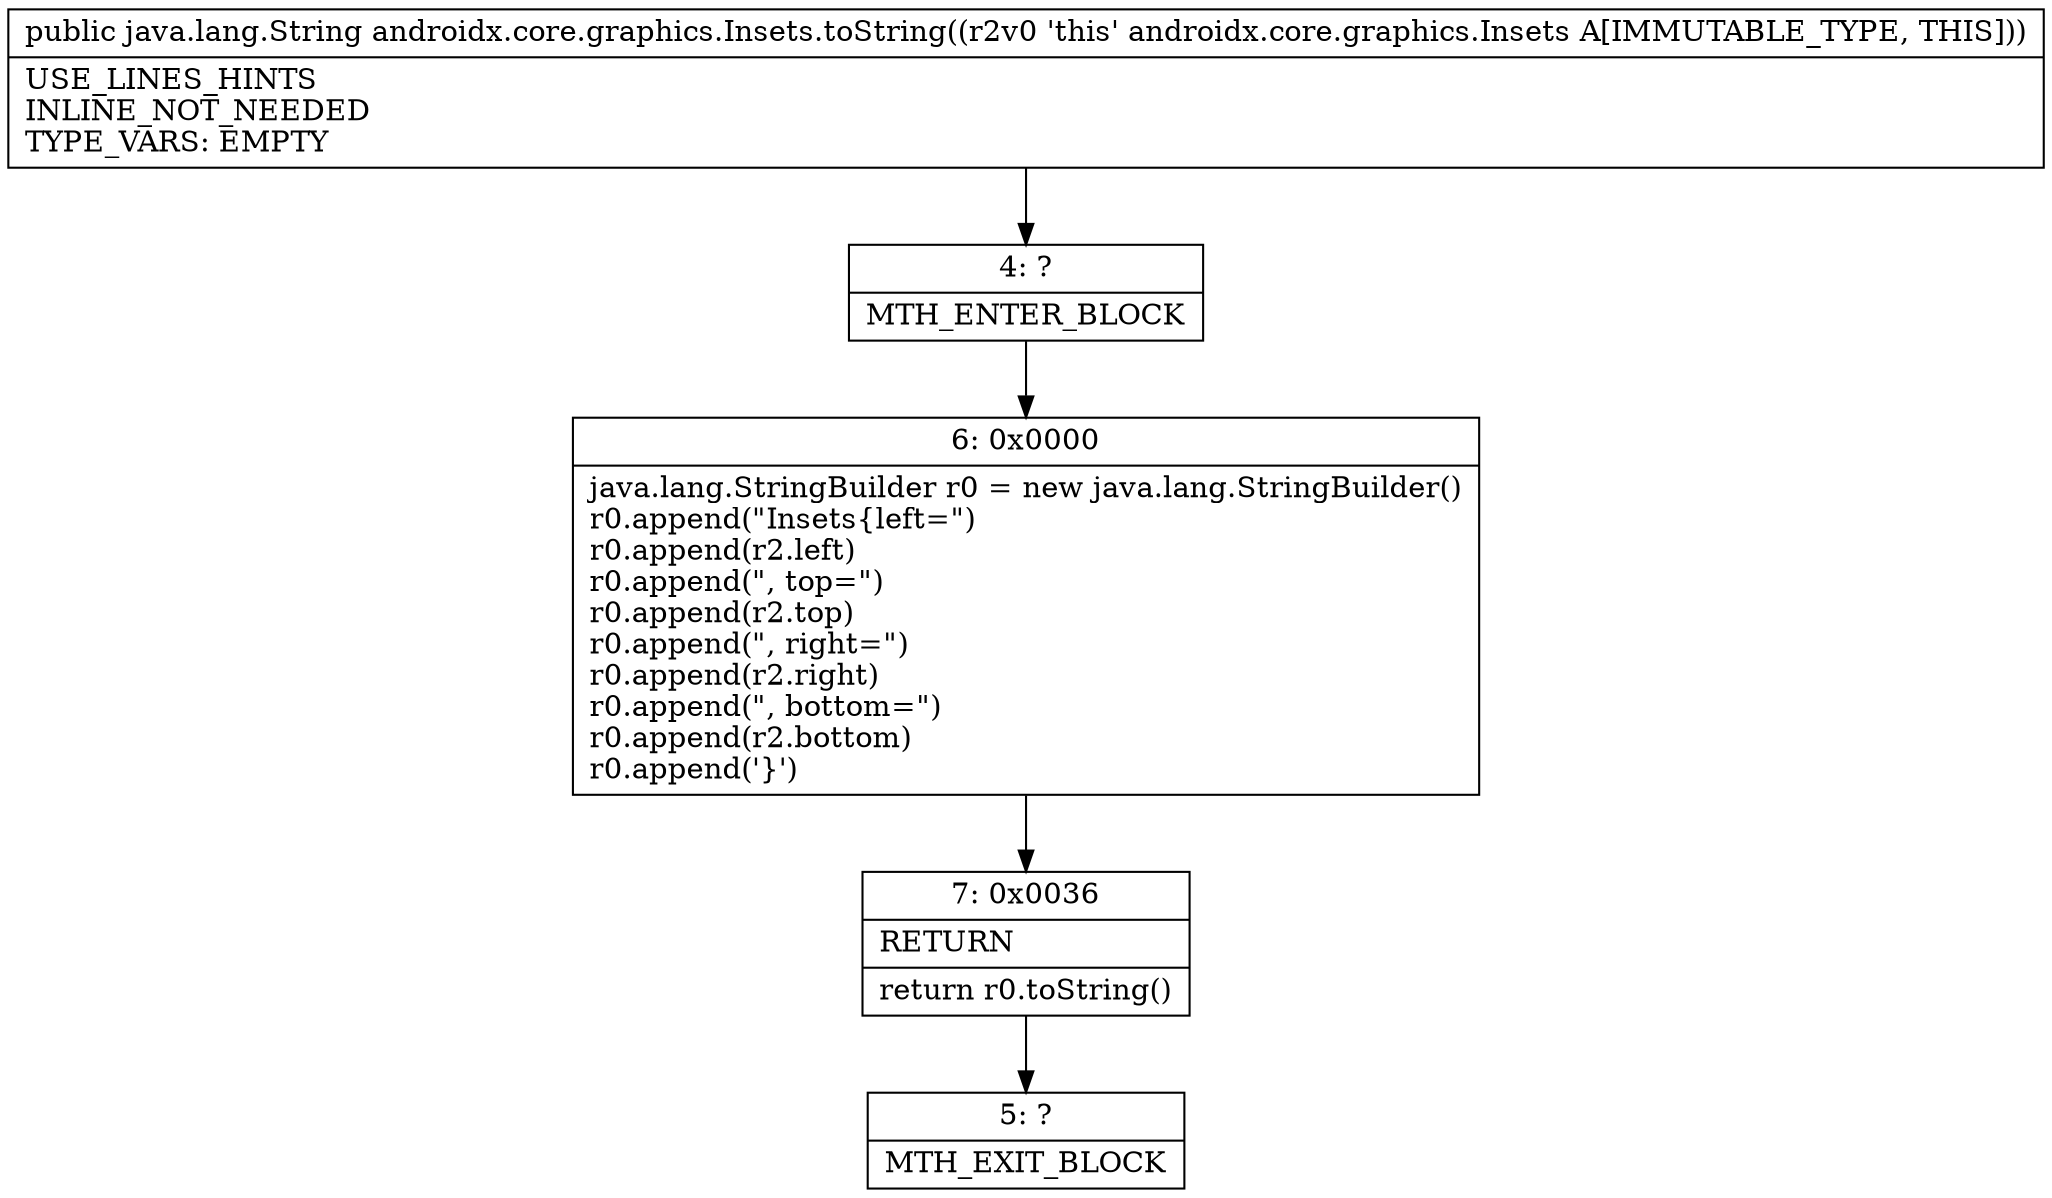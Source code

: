 digraph "CFG forandroidx.core.graphics.Insets.toString()Ljava\/lang\/String;" {
Node_4 [shape=record,label="{4\:\ ?|MTH_ENTER_BLOCK\l}"];
Node_6 [shape=record,label="{6\:\ 0x0000|java.lang.StringBuilder r0 = new java.lang.StringBuilder()\lr0.append(\"Insets\{left=\")\lr0.append(r2.left)\lr0.append(\", top=\")\lr0.append(r2.top)\lr0.append(\", right=\")\lr0.append(r2.right)\lr0.append(\", bottom=\")\lr0.append(r2.bottom)\lr0.append('\}')\l}"];
Node_7 [shape=record,label="{7\:\ 0x0036|RETURN\l|return r0.toString()\l}"];
Node_5 [shape=record,label="{5\:\ ?|MTH_EXIT_BLOCK\l}"];
MethodNode[shape=record,label="{public java.lang.String androidx.core.graphics.Insets.toString((r2v0 'this' androidx.core.graphics.Insets A[IMMUTABLE_TYPE, THIS]))  | USE_LINES_HINTS\lINLINE_NOT_NEEDED\lTYPE_VARS: EMPTY\l}"];
MethodNode -> Node_4;Node_4 -> Node_6;
Node_6 -> Node_7;
Node_7 -> Node_5;
}

